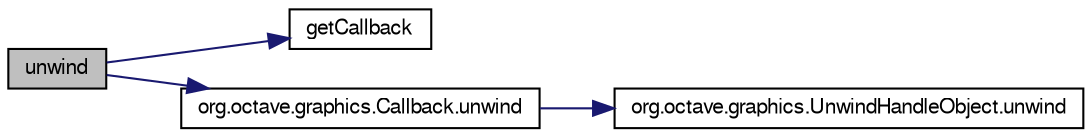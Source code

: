digraph G
{
  edge [fontname="FreeSans",fontsize="10",labelfontname="FreeSans",labelfontsize="10"];
  node [fontname="FreeSans",fontsize="10",shape=record];
  rankdir="LR";
  Node1 [label="unwind",height=0.2,width=0.4,color="black", fillcolor="grey75", style="filled" fontcolor="black"];
  Node1 -> Node2 [color="midnightblue",fontsize="10",style="solid",fontname="FreeSans"];
  Node2 [label="getCallback",height=0.2,width=0.4,color="black", fillcolor="white", style="filled",URL="$classorg_1_1octave_1_1graphics_1_1_callback_property.html#adc271ff427bc755629432355432a3494"];
  Node1 -> Node3 [color="midnightblue",fontsize="10",style="solid",fontname="FreeSans"];
  Node3 [label="org.octave.graphics.Callback.unwind",height=0.2,width=0.4,color="black", fillcolor="white", style="filled",URL="$classorg_1_1octave_1_1graphics_1_1_callback.html#a4e730f321422c9946dc920466426625f"];
  Node3 -> Node4 [color="midnightblue",fontsize="10",style="solid",fontname="FreeSans"];
  Node4 [label="org.octave.graphics.UnwindHandleObject.unwind",height=0.2,width=0.4,color="black", fillcolor="white", style="filled",URL="$classorg_1_1octave_1_1graphics_1_1_unwind_handle_object.html#aec7da87550a324b5740a29c0158d31f2"];
}
